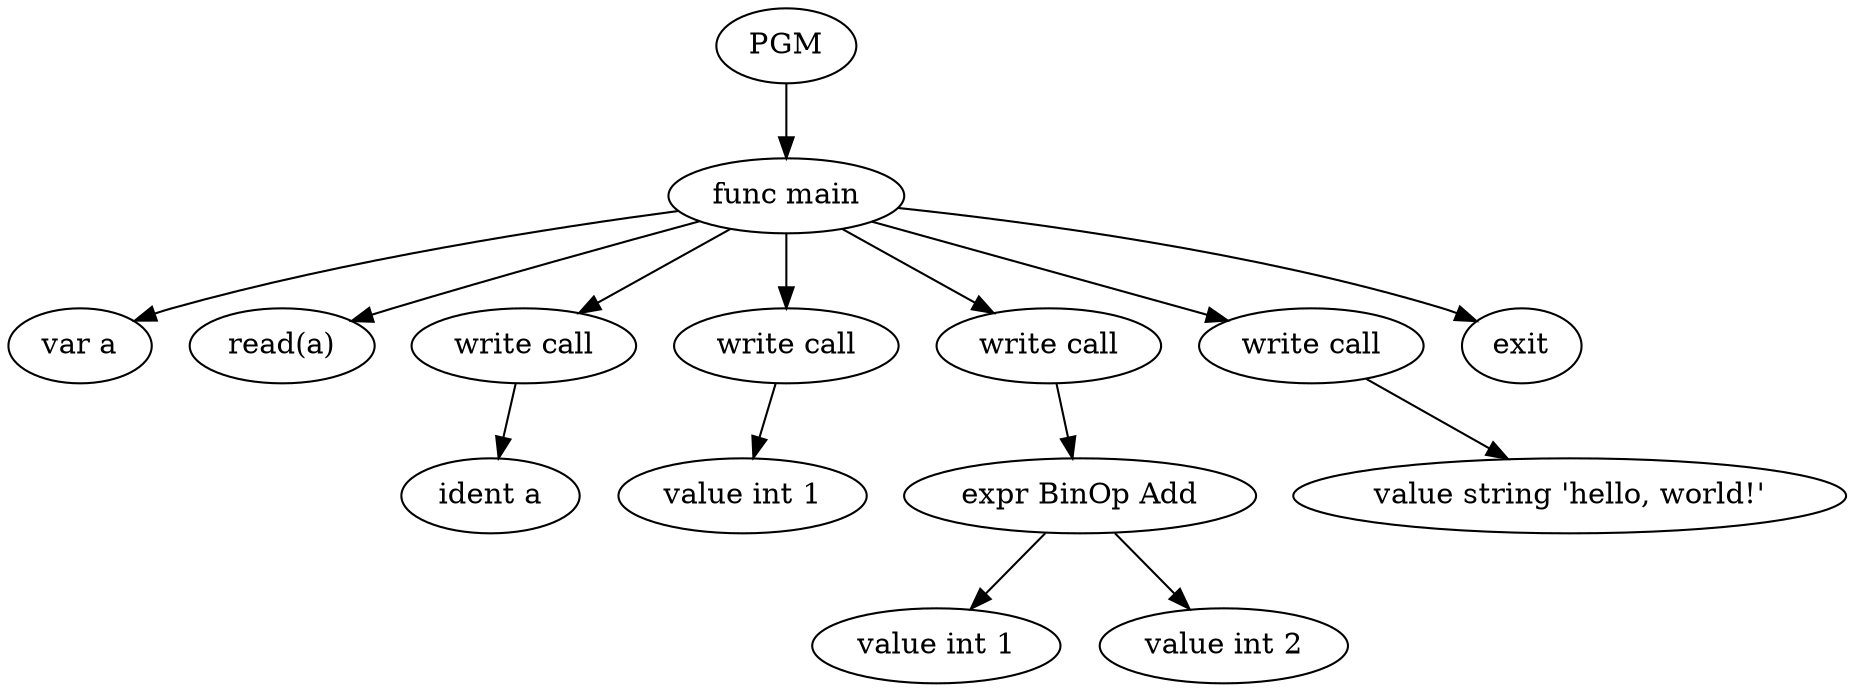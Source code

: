 digraph ast {
0[label = PGM, shape = ellipse]
1[label = "func main", shape = ellipse]
0 -> 1
2[label = "var a", shape = ellipse]
1 -> 2
3[label = "read(a)", shape = ellipse]
1 -> 3
4[label = "write call", shape = ellipse]
1 -> 4
5[label = "ident a", shape = ellipse]
4 -> 5
6[label = "write call", shape = ellipse]
1 -> 6
7[label = "value int 1", shape = ellipse]
6 -> 7
8[label = "write call", shape = ellipse]
1 -> 8
9[label = "expr BinOp Add", shape = ellipse]
8 -> 9
10[label = "value int 1", shape = ellipse]
9 -> 10
11[label = "value int 2", shape = ellipse]
9 -> 11
12[label = "write call", shape = ellipse]
1 -> 12
13[label = "value string 'hello, world!'", shape = ellipse]
12 -> 13
14[label = "exit", shape = ellipse]
1 -> 14
}